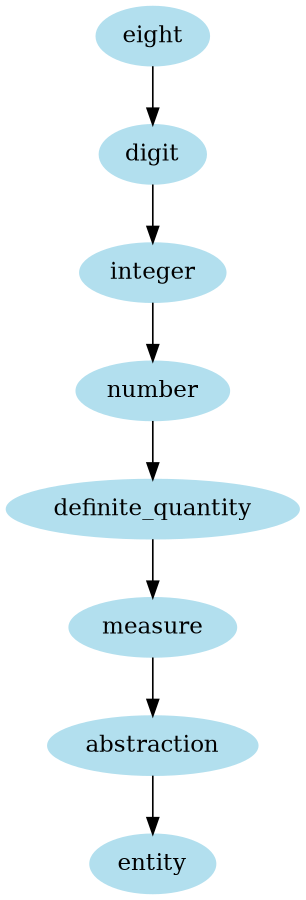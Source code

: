 digraph unix {
	node [color=lightblue2 style=filled]
	size="6,6"
	eight -> digit
	digit -> integer
	integer -> number
	number -> definite_quantity
	definite_quantity -> measure
	measure -> abstraction
	abstraction -> entity
}
